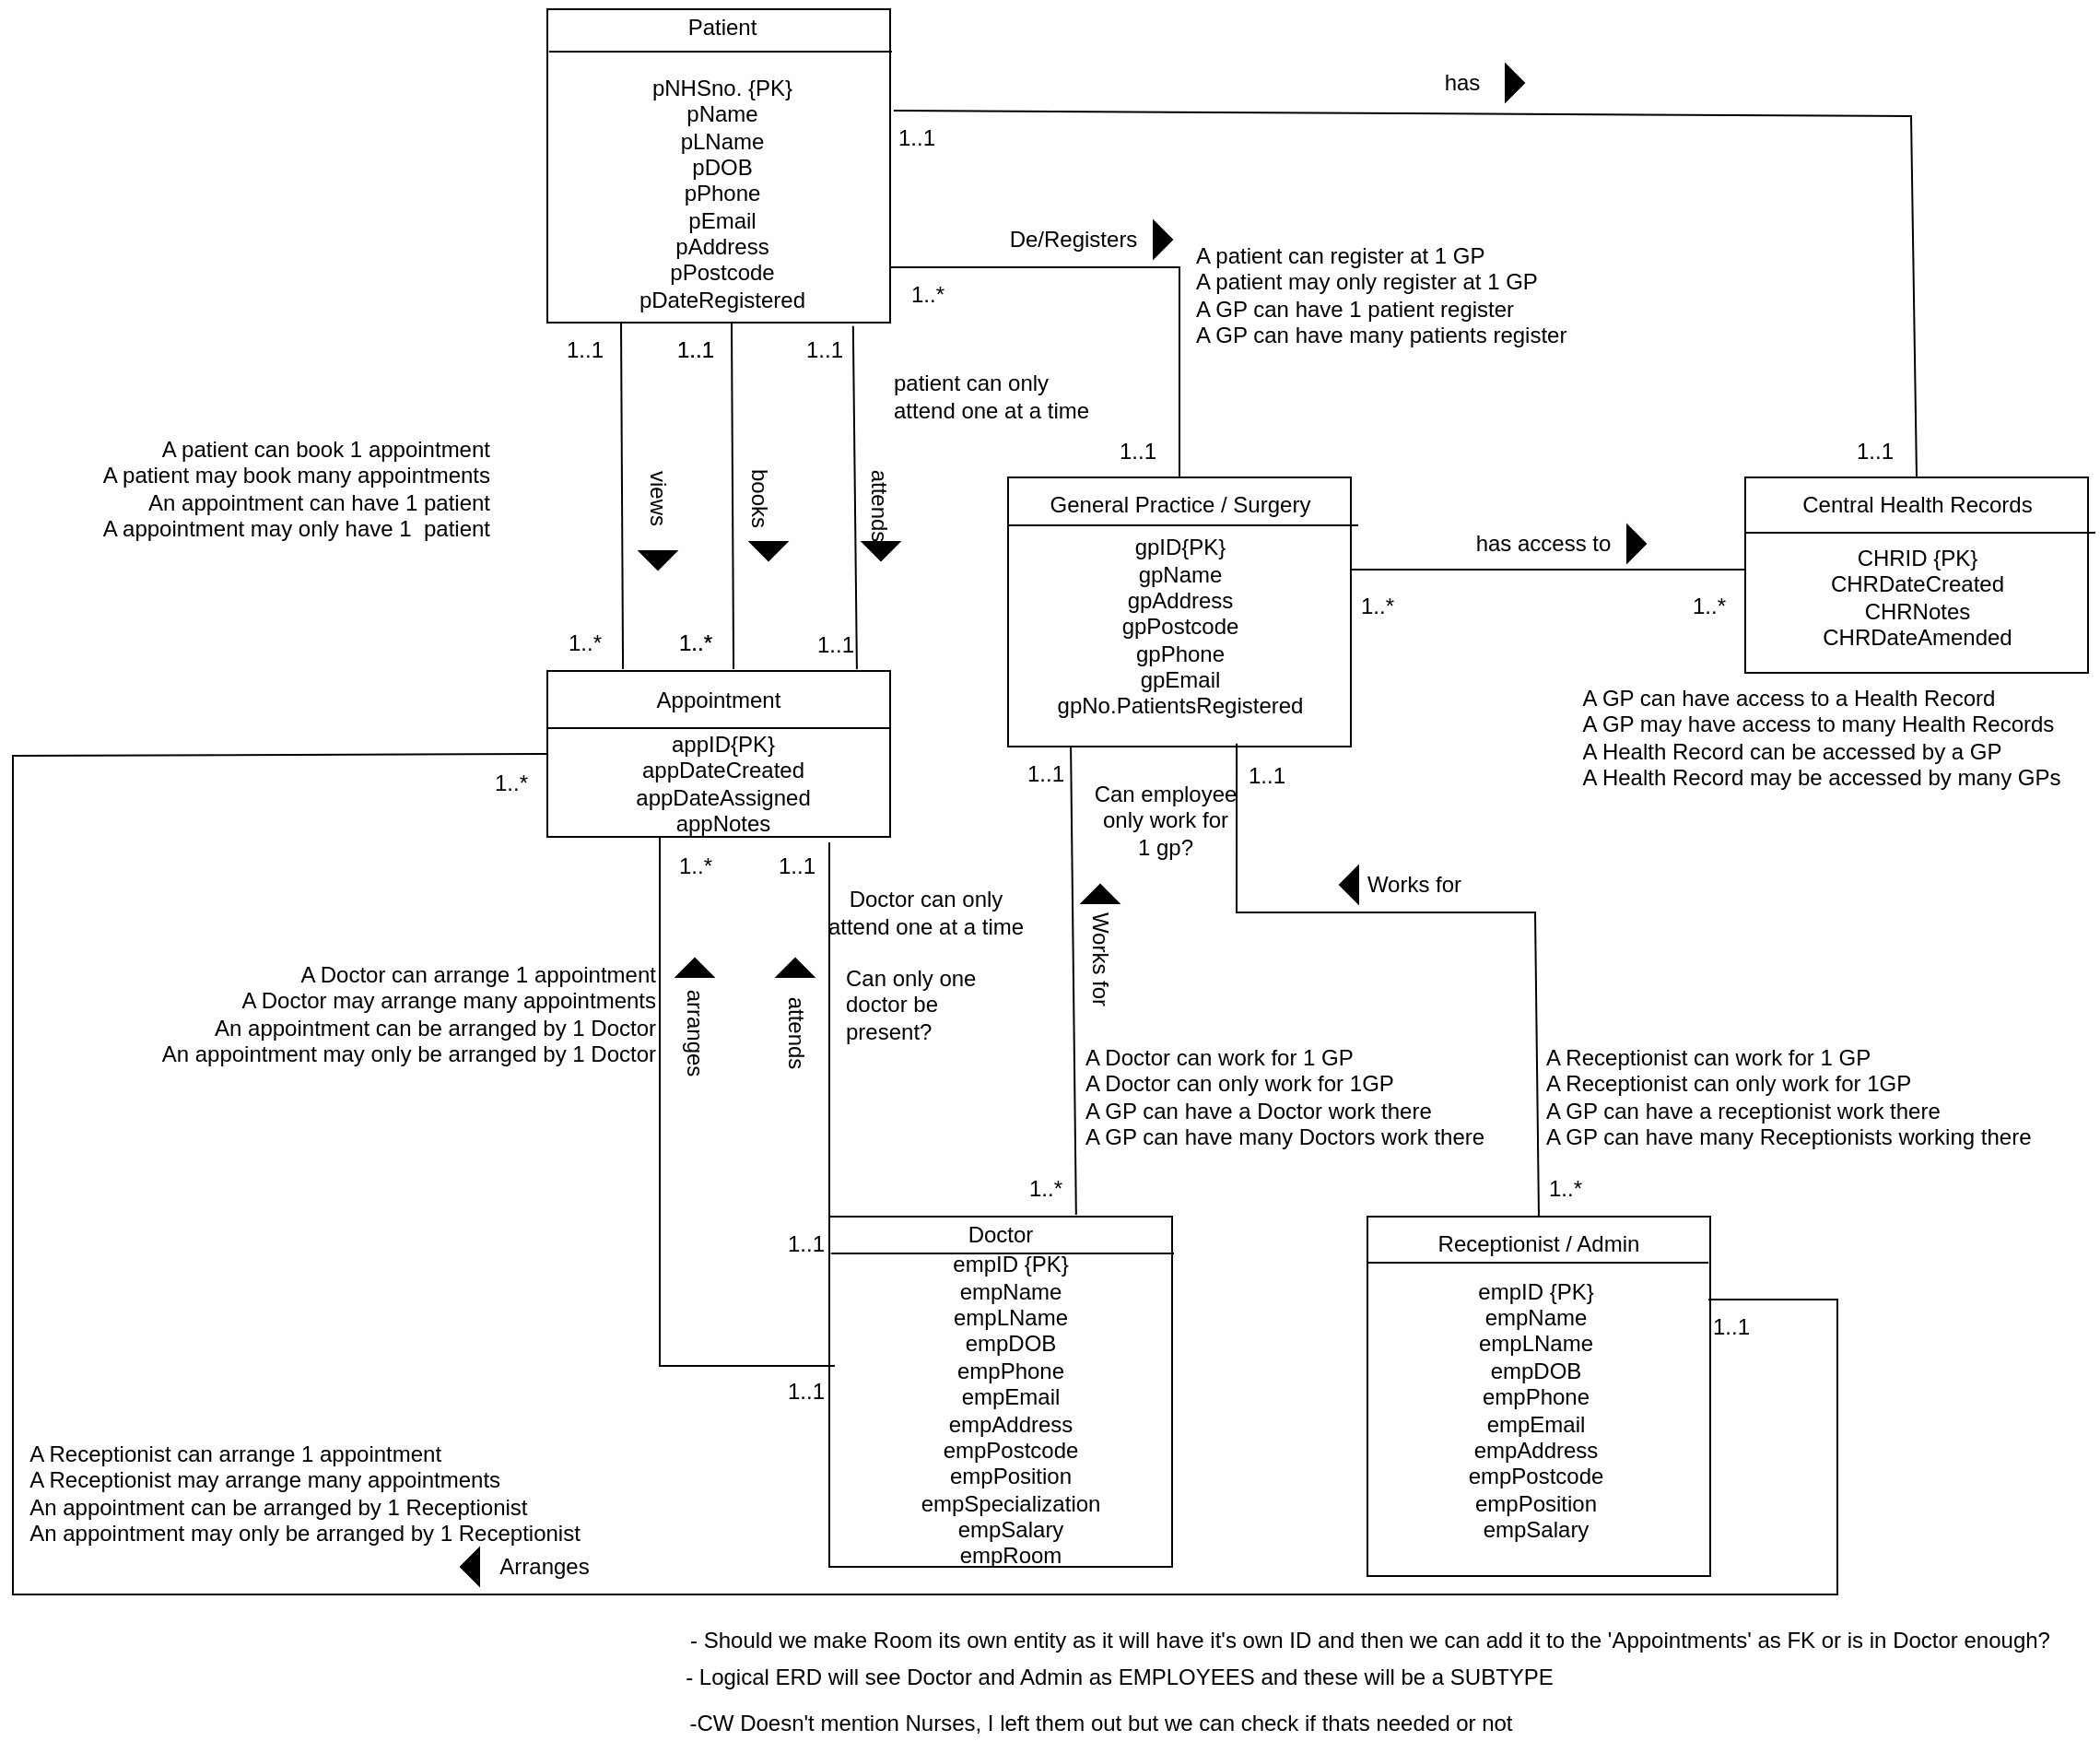 <mxfile version="20.8.13" type="github">
  <diagram name="Page-1" id="g4egNxcppEt3CNvm98ZU">
    <mxGraphModel dx="1875" dy="759" grid="1" gridSize="10" guides="1" tooltips="1" connect="1" arrows="1" fold="1" page="1" pageScale="1" pageWidth="1169" pageHeight="827" math="0" shadow="0">
      <root>
        <mxCell id="0" />
        <mxCell id="1" parent="0" />
        <mxCell id="moCKxcB6sKFw1QIm4DEG-2" value="" style="rounded=0;whiteSpace=wrap;html=1;" parent="1" vertex="1">
          <mxGeometry x="390" y="324" width="186" height="146" as="geometry" />
        </mxCell>
        <mxCell id="moCKxcB6sKFw1QIm4DEG-4" value="" style="endArrow=none;html=1;rounded=0;" parent="1" edge="1">
          <mxGeometry width="50" height="50" relative="1" as="geometry">
            <mxPoint x="390" y="350" as="sourcePoint" />
            <mxPoint x="580" y="350" as="targetPoint" />
          </mxGeometry>
        </mxCell>
        <mxCell id="moCKxcB6sKFw1QIm4DEG-5" value="General Practice / Surgery" style="text;html=1;strokeColor=none;fillColor=none;align=center;verticalAlign=middle;whiteSpace=wrap;rounded=0;" parent="1" vertex="1">
          <mxGeometry x="409.5" y="324" width="147" height="30" as="geometry" />
        </mxCell>
        <mxCell id="moCKxcB6sKFw1QIm4DEG-6" value="" style="rounded=0;whiteSpace=wrap;html=1;" parent="1" vertex="1">
          <mxGeometry x="790" y="324" width="186" height="106" as="geometry" />
        </mxCell>
        <mxCell id="moCKxcB6sKFw1QIm4DEG-7" value="" style="endArrow=none;html=1;rounded=0;" parent="1" edge="1">
          <mxGeometry width="50" height="50" relative="1" as="geometry">
            <mxPoint x="790" y="354" as="sourcePoint" />
            <mxPoint x="980" y="354" as="targetPoint" />
          </mxGeometry>
        </mxCell>
        <mxCell id="moCKxcB6sKFw1QIm4DEG-8" value="Central Health Records" style="text;html=1;strokeColor=none;fillColor=none;align=center;verticalAlign=middle;whiteSpace=wrap;rounded=0;" parent="1" vertex="1">
          <mxGeometry x="809.5" y="324" width="147" height="30" as="geometry" />
        </mxCell>
        <mxCell id="moCKxcB6sKFw1QIm4DEG-12" value="" style="rounded=0;whiteSpace=wrap;html=1;" parent="1" vertex="1">
          <mxGeometry x="140" y="70" width="186" height="170" as="geometry" />
        </mxCell>
        <mxCell id="moCKxcB6sKFw1QIm4DEG-13" value="" style="endArrow=none;html=1;rounded=0;entryX=1.005;entryY=0.135;entryDx=0;entryDy=0;entryPerimeter=0;exitX=0.005;exitY=0.135;exitDx=0;exitDy=0;exitPerimeter=0;" parent="1" source="moCKxcB6sKFw1QIm4DEG-12" target="moCKxcB6sKFw1QIm4DEG-12" edge="1">
          <mxGeometry width="50" height="50" relative="1" as="geometry">
            <mxPoint x="140" y="180" as="sourcePoint" />
            <mxPoint x="190" y="130" as="targetPoint" />
          </mxGeometry>
        </mxCell>
        <mxCell id="moCKxcB6sKFw1QIm4DEG-14" value="Patient" style="text;html=1;strokeColor=none;fillColor=none;align=center;verticalAlign=middle;whiteSpace=wrap;rounded=0;" parent="1" vertex="1">
          <mxGeometry x="175" y="65" width="120" height="30" as="geometry" />
        </mxCell>
        <mxCell id="moCKxcB6sKFw1QIm4DEG-15" value="" style="rounded=0;whiteSpace=wrap;html=1;" parent="1" vertex="1">
          <mxGeometry x="293" y="725" width="186" height="190" as="geometry" />
        </mxCell>
        <mxCell id="moCKxcB6sKFw1QIm4DEG-16" value="" style="endArrow=none;html=1;rounded=0;exitX=0.005;exitY=0.105;exitDx=0;exitDy=0;exitPerimeter=0;" parent="1" source="moCKxcB6sKFw1QIm4DEG-15" edge="1">
          <mxGeometry width="50" height="50" relative="1" as="geometry">
            <mxPoint x="293" y="800" as="sourcePoint" />
            <mxPoint x="480" y="745" as="targetPoint" />
          </mxGeometry>
        </mxCell>
        <mxCell id="moCKxcB6sKFw1QIm4DEG-17" value="Doctor" style="text;html=1;strokeColor=none;fillColor=none;align=center;verticalAlign=middle;whiteSpace=wrap;rounded=0;" parent="1" vertex="1">
          <mxGeometry x="326" y="720" width="120" height="30" as="geometry" />
        </mxCell>
        <mxCell id="moCKxcB6sKFw1QIm4DEG-18" value="" style="rounded=0;whiteSpace=wrap;html=1;" parent="1" vertex="1">
          <mxGeometry x="585" y="725" width="186" height="195" as="geometry" />
        </mxCell>
        <mxCell id="moCKxcB6sKFw1QIm4DEG-19" value="" style="endArrow=none;html=1;rounded=0;" parent="1" edge="1">
          <mxGeometry width="50" height="50" relative="1" as="geometry">
            <mxPoint x="585" y="750" as="sourcePoint" />
            <mxPoint x="770" y="750" as="targetPoint" />
          </mxGeometry>
        </mxCell>
        <mxCell id="moCKxcB6sKFw1QIm4DEG-20" value="Receptionist / Admin" style="text;html=1;strokeColor=none;fillColor=none;align=center;verticalAlign=middle;whiteSpace=wrap;rounded=0;" parent="1" vertex="1">
          <mxGeometry x="618" y="725" width="120" height="30" as="geometry" />
        </mxCell>
        <mxCell id="moCKxcB6sKFw1QIm4DEG-21" value="" style="rounded=0;whiteSpace=wrap;html=1;" parent="1" vertex="1">
          <mxGeometry x="140" y="429" width="186" height="90" as="geometry" />
        </mxCell>
        <mxCell id="moCKxcB6sKFw1QIm4DEG-22" value="" style="endArrow=none;html=1;rounded=0;entryX=1;entryY=0.344;entryDx=0;entryDy=0;entryPerimeter=0;" parent="1" target="moCKxcB6sKFw1QIm4DEG-21" edge="1">
          <mxGeometry width="50" height="50" relative="1" as="geometry">
            <mxPoint x="140" y="460" as="sourcePoint" />
            <mxPoint x="190" y="410" as="targetPoint" />
          </mxGeometry>
        </mxCell>
        <mxCell id="moCKxcB6sKFw1QIm4DEG-23" value="Appointment" style="text;html=1;strokeColor=none;fillColor=none;align=center;verticalAlign=middle;whiteSpace=wrap;rounded=0;" parent="1" vertex="1">
          <mxGeometry x="173" y="430" width="120" height="30" as="geometry" />
        </mxCell>
        <mxCell id="moCKxcB6sKFw1QIm4DEG-27" value="" style="endArrow=none;html=1;rounded=0;endFill=0;" parent="1" edge="1">
          <mxGeometry width="50" height="50" relative="1" as="geometry">
            <mxPoint x="576" y="374" as="sourcePoint" />
            <mxPoint x="790" y="374" as="targetPoint" />
          </mxGeometry>
        </mxCell>
        <mxCell id="moCKxcB6sKFw1QIm4DEG-28" value="has access to" style="text;html=1;align=center;verticalAlign=middle;resizable=0;points=[];autosize=1;strokeColor=none;fillColor=none;" parent="1" vertex="1">
          <mxGeometry x="630" y="345" width="100" height="30" as="geometry" />
        </mxCell>
        <mxCell id="moCKxcB6sKFw1QIm4DEG-29" value="1..*" style="text;html=1;align=center;verticalAlign=middle;resizable=0;points=[];autosize=1;strokeColor=none;fillColor=none;" parent="1" vertex="1">
          <mxGeometry x="570" y="379" width="40" height="30" as="geometry" />
        </mxCell>
        <mxCell id="moCKxcB6sKFw1QIm4DEG-30" value="1..*" style="text;html=1;align=center;verticalAlign=middle;resizable=0;points=[];autosize=1;strokeColor=none;fillColor=none;" parent="1" vertex="1">
          <mxGeometry x="750" y="379" width="40" height="30" as="geometry" />
        </mxCell>
        <mxCell id="moCKxcB6sKFw1QIm4DEG-34" value="" style="endArrow=none;html=1;rounded=0;entryX=0.5;entryY=0;entryDx=0;entryDy=0;endFill=0;" parent="1" target="moCKxcB6sKFw1QIm4DEG-2" edge="1">
          <mxGeometry width="50" height="50" relative="1" as="geometry">
            <mxPoint x="326" y="210" as="sourcePoint" />
            <mxPoint x="376" y="160" as="targetPoint" />
            <Array as="points">
              <mxPoint x="483" y="210" />
            </Array>
          </mxGeometry>
        </mxCell>
        <mxCell id="moCKxcB6sKFw1QIm4DEG-35" value="De/Registers" style="text;html=1;align=center;verticalAlign=middle;resizable=0;points=[];autosize=1;strokeColor=none;fillColor=none;" parent="1" vertex="1">
          <mxGeometry x="380" y="180" width="90" height="30" as="geometry" />
        </mxCell>
        <mxCell id="moCKxcB6sKFw1QIm4DEG-36" value="1..*" style="text;html=1;align=center;verticalAlign=middle;resizable=0;points=[];autosize=1;strokeColor=none;fillColor=none;" parent="1" vertex="1">
          <mxGeometry x="326" y="210" width="40" height="30" as="geometry" />
        </mxCell>
        <mxCell id="moCKxcB6sKFw1QIm4DEG-37" value="1..1" style="text;html=1;align=center;verticalAlign=middle;resizable=0;points=[];autosize=1;strokeColor=none;fillColor=none;" parent="1" vertex="1">
          <mxGeometry x="440" y="295" width="40" height="30" as="geometry" />
        </mxCell>
        <mxCell id="moCKxcB6sKFw1QIm4DEG-38" value="" style="endArrow=none;html=1;rounded=0;entryX=0.567;entryY=-0.067;entryDx=0;entryDy=0;entryPerimeter=0;endFill=0;" parent="1" target="moCKxcB6sKFw1QIm4DEG-23" edge="1">
          <mxGeometry width="50" height="50" relative="1" as="geometry">
            <mxPoint x="240" y="240" as="sourcePoint" />
            <mxPoint x="290" y="190" as="targetPoint" />
          </mxGeometry>
        </mxCell>
        <mxCell id="moCKxcB6sKFw1QIm4DEG-39" value="books" style="text;html=1;align=center;verticalAlign=middle;resizable=0;points=[];autosize=1;strokeColor=none;fillColor=none;rotation=90;" parent="1" vertex="1">
          <mxGeometry x="225" y="320" width="60" height="30" as="geometry" />
        </mxCell>
        <mxCell id="moCKxcB6sKFw1QIm4DEG-40" value="1..*" style="text;html=1;align=center;verticalAlign=middle;resizable=0;points=[];autosize=1;strokeColor=none;fillColor=none;" parent="1" vertex="1">
          <mxGeometry x="200" y="399" width="40" height="30" as="geometry" />
        </mxCell>
        <mxCell id="moCKxcB6sKFw1QIm4DEG-41" value="1..1" style="text;html=1;align=center;verticalAlign=middle;resizable=0;points=[];autosize=1;strokeColor=none;fillColor=none;" parent="1" vertex="1">
          <mxGeometry x="200" y="240" width="40" height="30" as="geometry" />
        </mxCell>
        <mxCell id="moCKxcB6sKFw1QIm4DEG-42" value="&lt;div align=&quot;left&quot;&gt;A patient can register at 1 GP&lt;br&gt;A patient may only register at 1 GP&lt;br&gt;A GP can have 1 patient register&lt;br&gt;A GP can have many patients register&lt;/div&gt;" style="text;html=1;align=left;verticalAlign=middle;resizable=0;points=[];autosize=1;strokeColor=none;fillColor=none;" parent="1" vertex="1">
          <mxGeometry x="490" y="190" width="230" height="70" as="geometry" />
        </mxCell>
        <mxCell id="moCKxcB6sKFw1QIm4DEG-44" value="&lt;div align=&quot;right&quot;&gt;A patient can book 1 appointment&lt;br&gt;A patient may book many appointments&lt;br&gt;An appointment can have 1 patient&lt;br&gt;A appointment may only have 1&amp;nbsp; patient&lt;/div&gt;" style="text;html=1;align=right;verticalAlign=middle;resizable=0;points=[];autosize=1;strokeColor=none;fillColor=none;" parent="1" vertex="1">
          <mxGeometry x="-130" y="295" width="240" height="70" as="geometry" />
        </mxCell>
        <mxCell id="moCKxcB6sKFw1QIm4DEG-45" value="&lt;div align=&quot;justify&quot;&gt;A GP can have access to a Health Record&lt;br&gt;A GP may have access to many Health Records&lt;br&gt;A Health Record can be accessed by a GP&lt;br&gt;A Health Record may be accessed by many GPs&lt;/div&gt;" style="text;html=1;align=center;verticalAlign=middle;resizable=0;points=[];autosize=1;strokeColor=none;fillColor=none;" parent="1" vertex="1">
          <mxGeometry x="686" y="430" width="290" height="70" as="geometry" />
        </mxCell>
        <mxCell id="moCKxcB6sKFw1QIm4DEG-46" value="" style="endArrow=none;html=1;rounded=0;exitX=0.72;exitY=-0.005;exitDx=0;exitDy=0;exitPerimeter=0;entryX=0.183;entryY=1;entryDx=0;entryDy=0;entryPerimeter=0;endFill=0;" parent="1" source="moCKxcB6sKFw1QIm4DEG-15" target="moCKxcB6sKFw1QIm4DEG-2" edge="1">
          <mxGeometry width="50" height="50" relative="1" as="geometry">
            <mxPoint x="446" y="479" as="sourcePoint" />
            <mxPoint x="430" y="410" as="targetPoint" />
          </mxGeometry>
        </mxCell>
        <mxCell id="moCKxcB6sKFw1QIm4DEG-47" value="Works for" style="text;html=1;align=center;verticalAlign=middle;resizable=0;points=[];autosize=1;strokeColor=none;fillColor=none;rotation=90;" parent="1" vertex="1">
          <mxGeometry x="400" y="570" width="80" height="30" as="geometry" />
        </mxCell>
        <mxCell id="moCKxcB6sKFw1QIm4DEG-48" value="1..1" style="text;html=1;align=center;verticalAlign=middle;resizable=0;points=[];autosize=1;strokeColor=none;fillColor=none;" parent="1" vertex="1">
          <mxGeometry x="390" y="470" width="40" height="30" as="geometry" />
        </mxCell>
        <mxCell id="moCKxcB6sKFw1QIm4DEG-49" value="Can employee&lt;br&gt; only work for &lt;br&gt;1 gp?" style="text;html=1;align=center;verticalAlign=middle;resizable=0;points=[];autosize=1;strokeColor=none;fillColor=none;" parent="1" vertex="1">
          <mxGeometry x="425" y="480" width="100" height="60" as="geometry" />
        </mxCell>
        <mxCell id="moCKxcB6sKFw1QIm4DEG-50" value="1..*" style="text;html=1;align=center;verticalAlign=middle;resizable=0;points=[];autosize=1;strokeColor=none;fillColor=none;" parent="1" vertex="1">
          <mxGeometry x="390" y="695" width="40" height="30" as="geometry" />
        </mxCell>
        <mxCell id="moCKxcB6sKFw1QIm4DEG-51" value="" style="endArrow=none;html=1;rounded=0;exitX=0.5;exitY=0;exitDx=0;exitDy=0;entryX=0.667;entryY=0.989;entryDx=0;entryDy=0;entryPerimeter=0;endFill=0;" parent="1" source="moCKxcB6sKFw1QIm4DEG-20" target="moCKxcB6sKFw1QIm4DEG-2" edge="1">
          <mxGeometry width="50" height="50" relative="1" as="geometry">
            <mxPoint x="540" y="450" as="sourcePoint" />
            <mxPoint x="590" y="400" as="targetPoint" />
            <Array as="points">
              <mxPoint x="676" y="560" />
              <mxPoint x="514" y="560" />
            </Array>
          </mxGeometry>
        </mxCell>
        <mxCell id="moCKxcB6sKFw1QIm4DEG-53" value="Works for" style="text;html=1;align=center;verticalAlign=middle;resizable=0;points=[];autosize=1;strokeColor=none;fillColor=none;rotation=0;" parent="1" vertex="1">
          <mxGeometry x="570" y="530" width="80" height="30" as="geometry" />
        </mxCell>
        <mxCell id="moCKxcB6sKFw1QIm4DEG-54" value="1..1" style="text;html=1;align=center;verticalAlign=middle;resizable=0;points=[];autosize=1;strokeColor=none;fillColor=none;" parent="1" vertex="1">
          <mxGeometry x="510" y="471" width="40" height="30" as="geometry" />
        </mxCell>
        <mxCell id="moCKxcB6sKFw1QIm4DEG-55" value="1..*" style="text;html=1;align=center;verticalAlign=middle;resizable=0;points=[];autosize=1;strokeColor=none;fillColor=none;" parent="1" vertex="1">
          <mxGeometry x="672" y="695" width="40" height="30" as="geometry" />
        </mxCell>
        <mxCell id="moCKxcB6sKFw1QIm4DEG-56" value="" style="endArrow=none;html=1;rounded=0;entryX=0.328;entryY=1;entryDx=0;entryDy=0;entryPerimeter=0;exitX=0.9;exitY=0.033;exitDx=0;exitDy=0;exitPerimeter=0;endFill=0;" parent="1" source="moCKxcB6sKFw1QIm4DEG-60" target="moCKxcB6sKFw1QIm4DEG-21" edge="1">
          <mxGeometry width="50" height="50" relative="1" as="geometry">
            <mxPoint x="293" y="690" as="sourcePoint" />
            <mxPoint x="343" y="640" as="targetPoint" />
            <Array as="points">
              <mxPoint x="201" y="806" />
              <mxPoint x="201" y="690" />
            </Array>
          </mxGeometry>
        </mxCell>
        <mxCell id="moCKxcB6sKFw1QIm4DEG-57" value="arranges" style="text;html=1;align=center;verticalAlign=middle;resizable=0;points=[];autosize=1;strokeColor=none;fillColor=none;rotation=90;" parent="1" vertex="1">
          <mxGeometry x="185" y="610" width="70" height="30" as="geometry" />
        </mxCell>
        <mxCell id="moCKxcB6sKFw1QIm4DEG-58" value="- Logical ERD will see Doctor and Admin as EMPLOYEES and these will be a SUBTYPE " style="text;html=1;align=center;verticalAlign=middle;resizable=0;points=[];autosize=1;strokeColor=none;fillColor=none;" parent="1" vertex="1">
          <mxGeometry x="200" y="960" width="500" height="30" as="geometry" />
        </mxCell>
        <mxCell id="moCKxcB6sKFw1QIm4DEG-59" value="1..*" style="text;html=1;align=center;verticalAlign=middle;resizable=0;points=[];autosize=1;strokeColor=none;fillColor=none;" parent="1" vertex="1">
          <mxGeometry x="200" y="520" width="40" height="30" as="geometry" />
        </mxCell>
        <mxCell id="moCKxcB6sKFw1QIm4DEG-60" value="1..1" style="text;html=1;align=center;verticalAlign=middle;resizable=0;points=[];autosize=1;strokeColor=none;fillColor=none;" parent="1" vertex="1">
          <mxGeometry x="260" y="805" width="40" height="30" as="geometry" />
        </mxCell>
        <mxCell id="moCKxcB6sKFw1QIm4DEG-61" value="&lt;div align=&quot;right&quot;&gt;A Doctor can arrange 1 appointment&lt;br&gt;A Doctor may arrange many appointments&lt;br&gt;An appointment can be arranged by 1 Doctor&lt;br&gt;An appointment may only be arranged by 1 Doctor&lt;/div&gt;" style="text;html=1;align=right;verticalAlign=middle;resizable=0;points=[];autosize=1;strokeColor=none;fillColor=none;" parent="1" vertex="1">
          <mxGeometry x="-90" y="580" width="290" height="70" as="geometry" />
        </mxCell>
        <mxCell id="moCKxcB6sKFw1QIm4DEG-62" value="&lt;div align=&quot;left&quot;&gt;A Doctor can work for 1 GP&lt;br&gt;A Doctor can only work for 1GP&lt;br&gt;A GP can have a Doctor work there&amp;nbsp;&amp;nbsp;&amp;nbsp;&amp;nbsp;&amp;nbsp;&amp;nbsp;&amp;nbsp;&amp;nbsp;&amp;nbsp; &lt;br&gt;A GP can have many Doctors work there&lt;/div&gt;" style="text;html=1;align=left;verticalAlign=middle;resizable=0;points=[];autosize=1;strokeColor=none;fillColor=none;" parent="1" vertex="1">
          <mxGeometry x="430" y="625" width="240" height="70" as="geometry" />
        </mxCell>
        <mxCell id="moCKxcB6sKFw1QIm4DEG-63" value="&lt;div align=&quot;left&quot;&gt;A Receptionist can work for 1 GP&lt;br&gt;A Receptionist can only work for 1GP&lt;br&gt;A GP can have a receptionist work there&lt;br&gt;A GP can have many Receptionists working there&lt;/div&gt;" style="text;html=1;align=left;verticalAlign=middle;resizable=0;points=[];autosize=1;strokeColor=none;fillColor=none;" parent="1" vertex="1">
          <mxGeometry x="680" y="625" width="290" height="70" as="geometry" />
        </mxCell>
        <mxCell id="moCKxcB6sKFw1QIm4DEG-64" value="" style="endArrow=none;html=1;rounded=0;entryX=0;entryY=0.5;entryDx=0;entryDy=0;endFill=0;exitX=0.2;exitY=0;exitDx=0;exitDy=0;exitPerimeter=0;" parent="1" source="moCKxcB6sKFw1QIm4DEG-66" target="moCKxcB6sKFw1QIm4DEG-21" edge="1">
          <mxGeometry width="50" height="50" relative="1" as="geometry">
            <mxPoint x="769" y="827" as="sourcePoint" />
            <mxPoint x="819" y="777" as="targetPoint" />
            <Array as="points">
              <mxPoint x="840" y="770" />
              <mxPoint x="840" y="827" />
              <mxPoint x="840" y="930" />
              <mxPoint x="-150" y="930" />
              <mxPoint x="-150" y="475" />
            </Array>
          </mxGeometry>
        </mxCell>
        <mxCell id="moCKxcB6sKFw1QIm4DEG-65" value="1..*" style="text;html=1;align=center;verticalAlign=middle;resizable=0;points=[];autosize=1;strokeColor=none;fillColor=none;" parent="1" vertex="1">
          <mxGeometry x="100" y="475" width="40" height="30" as="geometry" />
        </mxCell>
        <mxCell id="moCKxcB6sKFw1QIm4DEG-66" value="1..1" style="text;html=1;align=center;verticalAlign=middle;resizable=0;points=[];autosize=1;strokeColor=none;fillColor=none;" parent="1" vertex="1">
          <mxGeometry x="762" y="770" width="40" height="30" as="geometry" />
        </mxCell>
        <mxCell id="moCKxcB6sKFw1QIm4DEG-67" value="Arranges" style="text;html=1;align=center;verticalAlign=middle;resizable=0;points=[];autosize=1;strokeColor=none;fillColor=none;" parent="1" vertex="1">
          <mxGeometry x="103" y="900" width="70" height="30" as="geometry" />
        </mxCell>
        <mxCell id="moCKxcB6sKFw1QIm4DEG-68" value="&lt;div align=&quot;justify&quot;&gt;A Receptionist can arrange 1 appointment&lt;br&gt;A Receptionist may arrange many appointments&lt;br&gt;An appointment can be arranged by 1 Receptionist&lt;br&gt;An appointment may only be arranged by 1 Receptionist&lt;/div&gt;" style="text;html=1;align=center;verticalAlign=middle;resizable=0;points=[];autosize=1;strokeColor=none;fillColor=none;" parent="1" vertex="1">
          <mxGeometry x="-157" y="840" width="330" height="70" as="geometry" />
        </mxCell>
        <mxCell id="moCKxcB6sKFw1QIm4DEG-69" value="" style="endArrow=none;html=1;rounded=0;exitX=0;exitY=0;exitDx=0;exitDy=0;entryX=0.95;entryY=0.067;entryDx=0;entryDy=0;entryPerimeter=0;endFill=0;" parent="1" source="moCKxcB6sKFw1QIm4DEG-15" target="moCKxcB6sKFw1QIm4DEG-71" edge="1">
          <mxGeometry width="50" height="50" relative="1" as="geometry">
            <mxPoint x="310" y="630" as="sourcePoint" />
            <mxPoint x="360" y="580" as="targetPoint" />
          </mxGeometry>
        </mxCell>
        <mxCell id="moCKxcB6sKFw1QIm4DEG-70" value="attends" style="text;html=1;align=center;verticalAlign=middle;resizable=0;points=[];autosize=1;strokeColor=none;fillColor=none;rotation=90;" parent="1" vertex="1">
          <mxGeometry x="245" y="610" width="60" height="30" as="geometry" />
        </mxCell>
        <mxCell id="moCKxcB6sKFw1QIm4DEG-71" value="1..1" style="text;html=1;align=center;verticalAlign=middle;resizable=0;points=[];autosize=1;strokeColor=none;fillColor=none;" parent="1" vertex="1">
          <mxGeometry x="255" y="520" width="40" height="30" as="geometry" />
        </mxCell>
        <mxCell id="moCKxcB6sKFw1QIm4DEG-72" value="1..1" style="text;html=1;align=center;verticalAlign=middle;resizable=0;points=[];autosize=1;strokeColor=none;fillColor=none;" parent="1" vertex="1">
          <mxGeometry x="260" y="725" width="40" height="30" as="geometry" />
        </mxCell>
        <mxCell id="moCKxcB6sKFw1QIm4DEG-73" value="&lt;div align=&quot;left&quot;&gt;Can only one &lt;br&gt;doctor be&lt;br&gt; present?&lt;/div&gt;" style="text;html=1;align=left;verticalAlign=middle;resizable=0;points=[];autosize=1;strokeColor=none;fillColor=none;" parent="1" vertex="1">
          <mxGeometry x="300" y="580" width="100" height="60" as="geometry" />
        </mxCell>
        <mxCell id="moCKxcB6sKFw1QIm4DEG-74" value="" style="endArrow=none;html=1;rounded=0;exitX=0.892;exitY=1.011;exitDx=0;exitDy=0;exitPerimeter=0;entryX=0.903;entryY=-0.011;entryDx=0;entryDy=0;entryPerimeter=0;endFill=0;" parent="1" source="moCKxcB6sKFw1QIm4DEG-12" target="moCKxcB6sKFw1QIm4DEG-21" edge="1">
          <mxGeometry width="50" height="50" relative="1" as="geometry">
            <mxPoint x="310" y="510" as="sourcePoint" />
            <mxPoint x="360" y="460" as="targetPoint" />
          </mxGeometry>
        </mxCell>
        <mxCell id="moCKxcB6sKFw1QIm4DEG-75" value="attends" style="text;html=1;align=center;verticalAlign=middle;resizable=0;points=[];autosize=1;strokeColor=none;fillColor=none;rotation=90;" parent="1" vertex="1">
          <mxGeometry x="290" y="324" width="60" height="30" as="geometry" />
        </mxCell>
        <mxCell id="moCKxcB6sKFw1QIm4DEG-76" value="1..1" style="text;html=1;align=center;verticalAlign=middle;resizable=0;points=[];autosize=1;strokeColor=none;fillColor=none;" parent="1" vertex="1">
          <mxGeometry x="269.5" y="240" width="40" height="30" as="geometry" />
        </mxCell>
        <mxCell id="moCKxcB6sKFw1QIm4DEG-77" value="1..1" style="text;html=1;align=center;verticalAlign=middle;resizable=0;points=[];autosize=1;strokeColor=none;fillColor=none;" parent="1" vertex="1">
          <mxGeometry x="276" y="400" width="40" height="30" as="geometry" />
        </mxCell>
        <mxCell id="moCKxcB6sKFw1QIm4DEG-78" value="Doctor can only &lt;br&gt;attend one at a time" style="text;html=1;align=center;verticalAlign=middle;resizable=0;points=[];autosize=1;strokeColor=none;fillColor=none;" parent="1" vertex="1">
          <mxGeometry x="279.5" y="540" width="130" height="40" as="geometry" />
        </mxCell>
        <mxCell id="moCKxcB6sKFw1QIm4DEG-79" value="&lt;div align=&quot;left&quot;&gt;patient can only &lt;br&gt;attend one at a time&lt;/div&gt;" style="text;html=1;align=left;verticalAlign=middle;resizable=0;points=[];autosize=1;strokeColor=none;fillColor=none;" parent="1" vertex="1">
          <mxGeometry x="326" y="260" width="130" height="40" as="geometry" />
        </mxCell>
        <mxCell id="moCKxcB6sKFw1QIm4DEG-80" value="" style="triangle;whiteSpace=wrap;html=1;rotation=-90;fillColor=#000000;" parent="1" vertex="1">
          <mxGeometry x="215" y="580" width="10" height="20" as="geometry" />
        </mxCell>
        <mxCell id="moCKxcB6sKFw1QIm4DEG-81" value="" style="triangle;whiteSpace=wrap;html=1;rotation=-90;fillColor=#000000;" parent="1" vertex="1">
          <mxGeometry x="269.5" y="580" width="10" height="20" as="geometry" />
        </mxCell>
        <mxCell id="moCKxcB6sKFw1QIm4DEG-82" value="" style="triangle;whiteSpace=wrap;html=1;rotation=-180;fillColor=#000000;" parent="1" vertex="1">
          <mxGeometry x="93" y="905" width="10" height="20" as="geometry" />
        </mxCell>
        <mxCell id="moCKxcB6sKFw1QIm4DEG-83" value="" style="triangle;whiteSpace=wrap;html=1;rotation=-90;fillColor=#000000;" parent="1" vertex="1">
          <mxGeometry x="435" y="540" width="10" height="20" as="geometry" />
        </mxCell>
        <mxCell id="moCKxcB6sKFw1QIm4DEG-84" value="" style="triangle;whiteSpace=wrap;html=1;rotation=-180;fillColor=#000000;" parent="1" vertex="1">
          <mxGeometry x="570" y="535" width="10" height="20" as="geometry" />
        </mxCell>
        <mxCell id="moCKxcB6sKFw1QIm4DEG-85" value="" style="triangle;whiteSpace=wrap;html=1;rotation=0;fillColor=#000000;" parent="1" vertex="1">
          <mxGeometry x="726" y="350" width="10" height="20" as="geometry" />
        </mxCell>
        <mxCell id="moCKxcB6sKFw1QIm4DEG-86" value="" style="triangle;whiteSpace=wrap;html=1;rotation=0;fillColor=#000000;" parent="1" vertex="1">
          <mxGeometry x="469" y="185" width="10" height="20" as="geometry" />
        </mxCell>
        <mxCell id="moCKxcB6sKFw1QIm4DEG-88" value="" style="triangle;whiteSpace=wrap;html=1;rotation=90;fillColor=#000000;" parent="1" vertex="1">
          <mxGeometry x="255" y="354" width="10" height="20" as="geometry" />
        </mxCell>
        <mxCell id="moCKxcB6sKFw1QIm4DEG-89" value="" style="triangle;whiteSpace=wrap;html=1;rotation=90;fillColor=#000000;" parent="1" vertex="1">
          <mxGeometry x="316" y="354" width="10" height="20" as="geometry" />
        </mxCell>
        <mxCell id="moCKxcB6sKFw1QIm4DEG-90" value="" style="endArrow=none;html=1;rounded=0;entryX=0.5;entryY=0;entryDx=0;entryDy=0;exitX=0.2;exitY=0;exitDx=0;exitDy=0;exitPerimeter=0;" parent="1" source="moCKxcB6sKFw1QIm4DEG-93" target="moCKxcB6sKFw1QIm4DEG-8" edge="1">
          <mxGeometry width="50" height="50" relative="1" as="geometry">
            <mxPoint x="330" y="120" as="sourcePoint" />
            <mxPoint x="360" y="370" as="targetPoint" />
            <Array as="points">
              <mxPoint x="880" y="128" />
            </Array>
          </mxGeometry>
        </mxCell>
        <mxCell id="moCKxcB6sKFw1QIm4DEG-91" value="" style="triangle;whiteSpace=wrap;html=1;rotation=0;fillColor=#000000;" parent="1" vertex="1">
          <mxGeometry x="660" y="100" width="10" height="20" as="geometry" />
        </mxCell>
        <mxCell id="moCKxcB6sKFw1QIm4DEG-92" value="has" style="text;html=1;align=center;verticalAlign=middle;resizable=0;points=[];autosize=1;strokeColor=none;fillColor=none;" parent="1" vertex="1">
          <mxGeometry x="616" y="95" width="40" height="30" as="geometry" />
        </mxCell>
        <mxCell id="moCKxcB6sKFw1QIm4DEG-93" value="1..1" style="text;html=1;align=center;verticalAlign=middle;resizable=0;points=[];autosize=1;strokeColor=none;fillColor=none;" parent="1" vertex="1">
          <mxGeometry x="320" y="125" width="40" height="30" as="geometry" />
        </mxCell>
        <mxCell id="moCKxcB6sKFw1QIm4DEG-94" value="1..1" style="text;html=1;align=center;verticalAlign=middle;resizable=0;points=[];autosize=1;strokeColor=none;fillColor=none;" parent="1" vertex="1">
          <mxGeometry x="840" y="295" width="40" height="30" as="geometry" />
        </mxCell>
        <mxCell id="moCKxcB6sKFw1QIm4DEG-95" value="&lt;div&gt;pNHSno. {PK}&lt;/div&gt;&lt;div&gt;pName&lt;/div&gt;&lt;div&gt;pLName&lt;/div&gt;&lt;div&gt;pDOB&lt;br&gt;&lt;/div&gt;&lt;div&gt;pPhone&lt;br&gt;pEmail&lt;br&gt;pAddress&lt;br&gt;pPostcode&lt;/div&gt;&lt;div&gt;pDateRegistered&lt;br&gt;&lt;/div&gt;" style="text;html=1;strokeColor=none;fillColor=none;align=center;verticalAlign=middle;whiteSpace=wrap;rounded=0;" parent="1" vertex="1">
          <mxGeometry x="185" y="135" width="100" height="70" as="geometry" />
        </mxCell>
        <mxCell id="moCKxcB6sKFw1QIm4DEG-96" value="&lt;div&gt;CHRID {PK}&lt;/div&gt;&lt;div&gt;CHRDateCreated&lt;/div&gt;CHRNotes&lt;br&gt;CHRDateAmended" style="text;html=1;align=center;verticalAlign=middle;resizable=0;points=[];autosize=1;strokeColor=none;fillColor=none;" parent="1" vertex="1">
          <mxGeometry x="818" y="354" width="130" height="70" as="geometry" />
        </mxCell>
        <mxCell id="moCKxcB6sKFw1QIm4DEG-97" value="&lt;div&gt;empID {PK}&lt;/div&gt;&lt;div&gt;empName&lt;/div&gt;&lt;div&gt;empLName&lt;/div&gt;&lt;div&gt;empDOB&lt;/div&gt;&lt;div&gt;empPhone&lt;/div&gt;&lt;div&gt;empEmail&lt;/div&gt;&lt;div&gt;empAddress&lt;/div&gt;&lt;div&gt;empPostcode&lt;/div&gt;&lt;div&gt;empPosition&lt;br&gt;&lt;/div&gt;&lt;div&gt;empSpecialization&lt;br&gt;empSalary&lt;br&gt;empRoom&lt;br&gt;&lt;/div&gt;" style="text;html=1;align=center;verticalAlign=middle;resizable=0;points=[];autosize=1;strokeColor=none;fillColor=none;" parent="1" vertex="1">
          <mxGeometry x="331" y="735" width="120" height="190" as="geometry" />
        </mxCell>
        <mxCell id="moCKxcB6sKFw1QIm4DEG-98" value="- Should we make Room its own entity as it will have it&#39;s own ID and then we can add it to the &#39;Appointments&#39; as FK or is in Doctor enough?" style="text;html=1;align=center;verticalAlign=middle;resizable=0;points=[];autosize=1;strokeColor=none;fillColor=none;" parent="1" vertex="1">
          <mxGeometry x="196" y="940" width="780" height="30" as="geometry" />
        </mxCell>
        <mxCell id="moCKxcB6sKFw1QIm4DEG-99" value="&lt;div&gt;empID {PK}&lt;/div&gt;&lt;div&gt;empName&lt;/div&gt;&lt;div&gt;empLName&lt;/div&gt;&lt;div&gt;empDOB&lt;/div&gt;&lt;div&gt;empPhone&lt;/div&gt;&lt;div&gt;empEmail&lt;/div&gt;&lt;div&gt;empAddress&lt;/div&gt;&lt;div&gt;empPostcode&lt;/div&gt;&lt;div&gt;empPosition&lt;br&gt;empSalary&lt;br&gt;&lt;/div&gt;" style="text;html=1;align=center;verticalAlign=middle;resizable=0;points=[];autosize=1;strokeColor=none;fillColor=none;" parent="1" vertex="1">
          <mxGeometry x="626" y="750" width="100" height="160" as="geometry" />
        </mxCell>
        <mxCell id="moCKxcB6sKFw1QIm4DEG-100" value="&lt;div&gt;appID{PK}&lt;/div&gt;&lt;div&gt;appDateCreated&lt;br&gt;appDateAssigned&lt;/div&gt;&lt;div&gt;appNotes&lt;br&gt;&lt;/div&gt;" style="text;html=1;align=center;verticalAlign=middle;resizable=0;points=[];autosize=1;strokeColor=none;fillColor=none;" parent="1" vertex="1">
          <mxGeometry x="175" y="455" width="120" height="70" as="geometry" />
        </mxCell>
        <mxCell id="moCKxcB6sKFw1QIm4DEG-101" value="&lt;div&gt;gpID{PK}&lt;/div&gt;&lt;div&gt;gpName&lt;/div&gt;&lt;div&gt;gpAddress&lt;/div&gt;&lt;div&gt;gpPostcode&lt;/div&gt;&lt;div&gt;gpPhone&lt;/div&gt;&lt;div&gt;gpEmail&lt;/div&gt;&lt;div&gt;gpNo.PatientsRegistered&lt;br&gt;&lt;/div&gt;" style="text;html=1;align=center;verticalAlign=middle;resizable=0;points=[];autosize=1;strokeColor=none;fillColor=none;" parent="1" vertex="1">
          <mxGeometry x="403" y="350" width="160" height="110" as="geometry" />
        </mxCell>
        <mxCell id="moCKxcB6sKFw1QIm4DEG-102" value="-CW Doesn&#39;t mention Nurses, I left them out but we can check if thats needed or not" style="text;html=1;align=center;verticalAlign=middle;resizable=0;points=[];autosize=1;strokeColor=none;fillColor=none;" parent="1" vertex="1">
          <mxGeometry x="200" y="985" width="480" height="30" as="geometry" />
        </mxCell>
        <mxCell id="QL5thscQwYDtZ7WUch93-1" value="1..1" style="text;html=1;align=center;verticalAlign=middle;resizable=0;points=[];autosize=1;strokeColor=none;fillColor=none;" vertex="1" parent="1">
          <mxGeometry x="200" y="240" width="40" height="30" as="geometry" />
        </mxCell>
        <mxCell id="QL5thscQwYDtZ7WUch93-2" value="1..*" style="text;html=1;align=center;verticalAlign=middle;resizable=0;points=[];autosize=1;strokeColor=none;fillColor=none;" vertex="1" parent="1">
          <mxGeometry x="200" y="399" width="40" height="30" as="geometry" />
        </mxCell>
        <mxCell id="QL5thscQwYDtZ7WUch93-3" value="" style="endArrow=none;html=1;rounded=0;entryX=0.567;entryY=-0.067;entryDx=0;entryDy=0;entryPerimeter=0;endFill=0;" edge="1" parent="1">
          <mxGeometry width="50" height="50" relative="1" as="geometry">
            <mxPoint x="180" y="240" as="sourcePoint" />
            <mxPoint x="181.04" y="427.99" as="targetPoint" />
          </mxGeometry>
        </mxCell>
        <mxCell id="QL5thscQwYDtZ7WUch93-4" value="views" style="text;html=1;align=center;verticalAlign=middle;resizable=0;points=[];autosize=1;strokeColor=none;fillColor=none;rotation=90;" vertex="1" parent="1">
          <mxGeometry x="175" y="320" width="50" height="30" as="geometry" />
        </mxCell>
        <mxCell id="QL5thscQwYDtZ7WUch93-5" value="1..1" style="text;html=1;align=center;verticalAlign=middle;resizable=0;points=[];autosize=1;strokeColor=none;fillColor=none;" vertex="1" parent="1">
          <mxGeometry x="140" y="240" width="40" height="30" as="geometry" />
        </mxCell>
        <mxCell id="QL5thscQwYDtZ7WUch93-6" value="1..*" style="text;html=1;align=center;verticalAlign=middle;resizable=0;points=[];autosize=1;strokeColor=none;fillColor=none;" vertex="1" parent="1">
          <mxGeometry x="140" y="399" width="40" height="30" as="geometry" />
        </mxCell>
        <mxCell id="QL5thscQwYDtZ7WUch93-8" value="" style="triangle;whiteSpace=wrap;html=1;rotation=90;fillColor=#000000;" vertex="1" parent="1">
          <mxGeometry x="195" y="359" width="10" height="20" as="geometry" />
        </mxCell>
      </root>
    </mxGraphModel>
  </diagram>
</mxfile>

